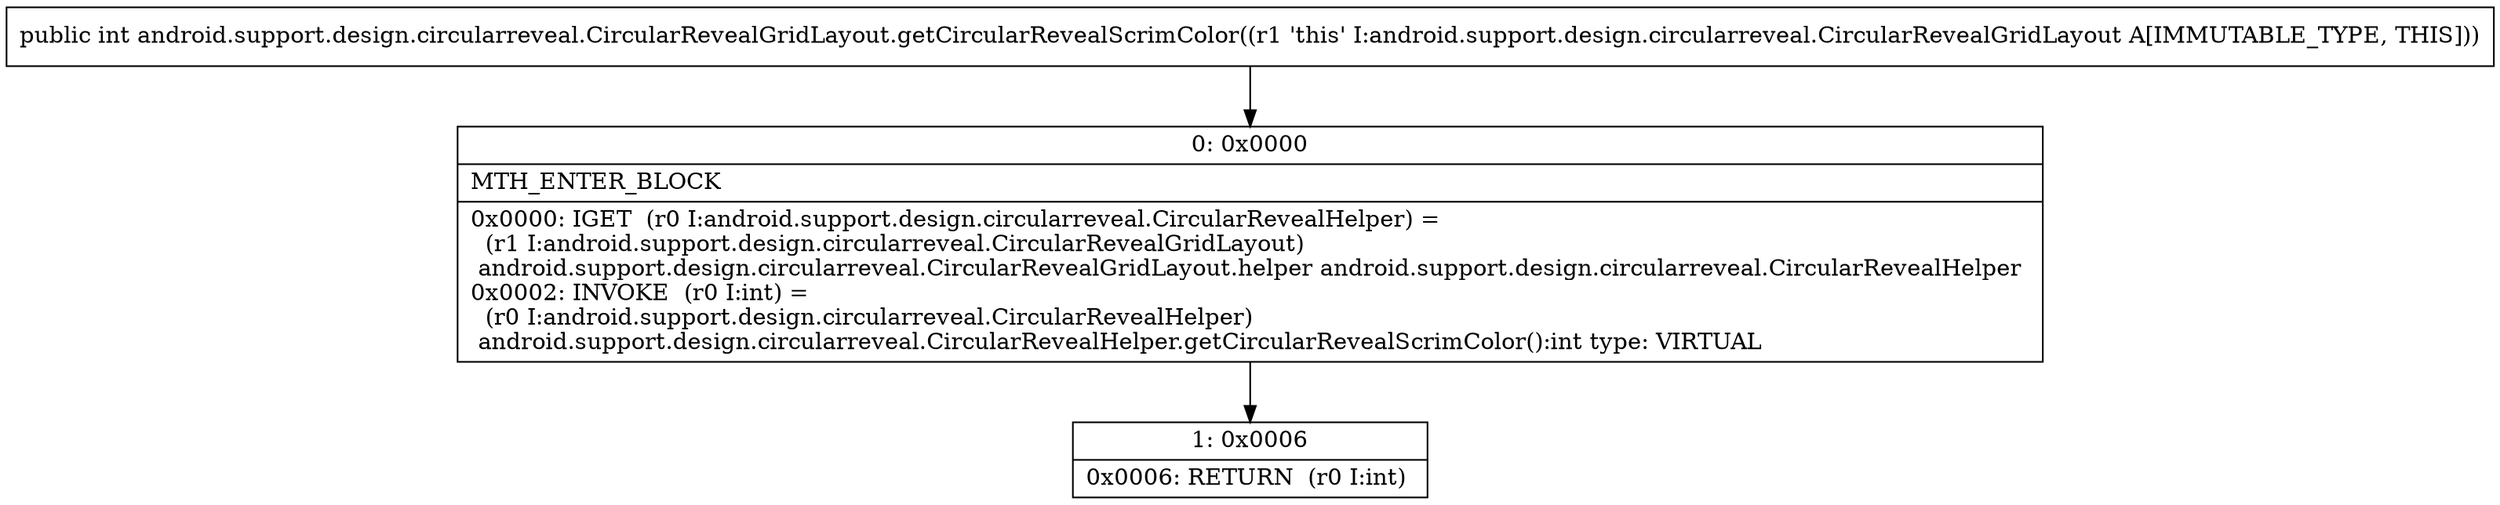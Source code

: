 digraph "CFG forandroid.support.design.circularreveal.CircularRevealGridLayout.getCircularRevealScrimColor()I" {
Node_0 [shape=record,label="{0\:\ 0x0000|MTH_ENTER_BLOCK\l|0x0000: IGET  (r0 I:android.support.design.circularreveal.CircularRevealHelper) = \l  (r1 I:android.support.design.circularreveal.CircularRevealGridLayout)\l android.support.design.circularreveal.CircularRevealGridLayout.helper android.support.design.circularreveal.CircularRevealHelper \l0x0002: INVOKE  (r0 I:int) = \l  (r0 I:android.support.design.circularreveal.CircularRevealHelper)\l android.support.design.circularreveal.CircularRevealHelper.getCircularRevealScrimColor():int type: VIRTUAL \l}"];
Node_1 [shape=record,label="{1\:\ 0x0006|0x0006: RETURN  (r0 I:int) \l}"];
MethodNode[shape=record,label="{public int android.support.design.circularreveal.CircularRevealGridLayout.getCircularRevealScrimColor((r1 'this' I:android.support.design.circularreveal.CircularRevealGridLayout A[IMMUTABLE_TYPE, THIS])) }"];
MethodNode -> Node_0;
Node_0 -> Node_1;
}

